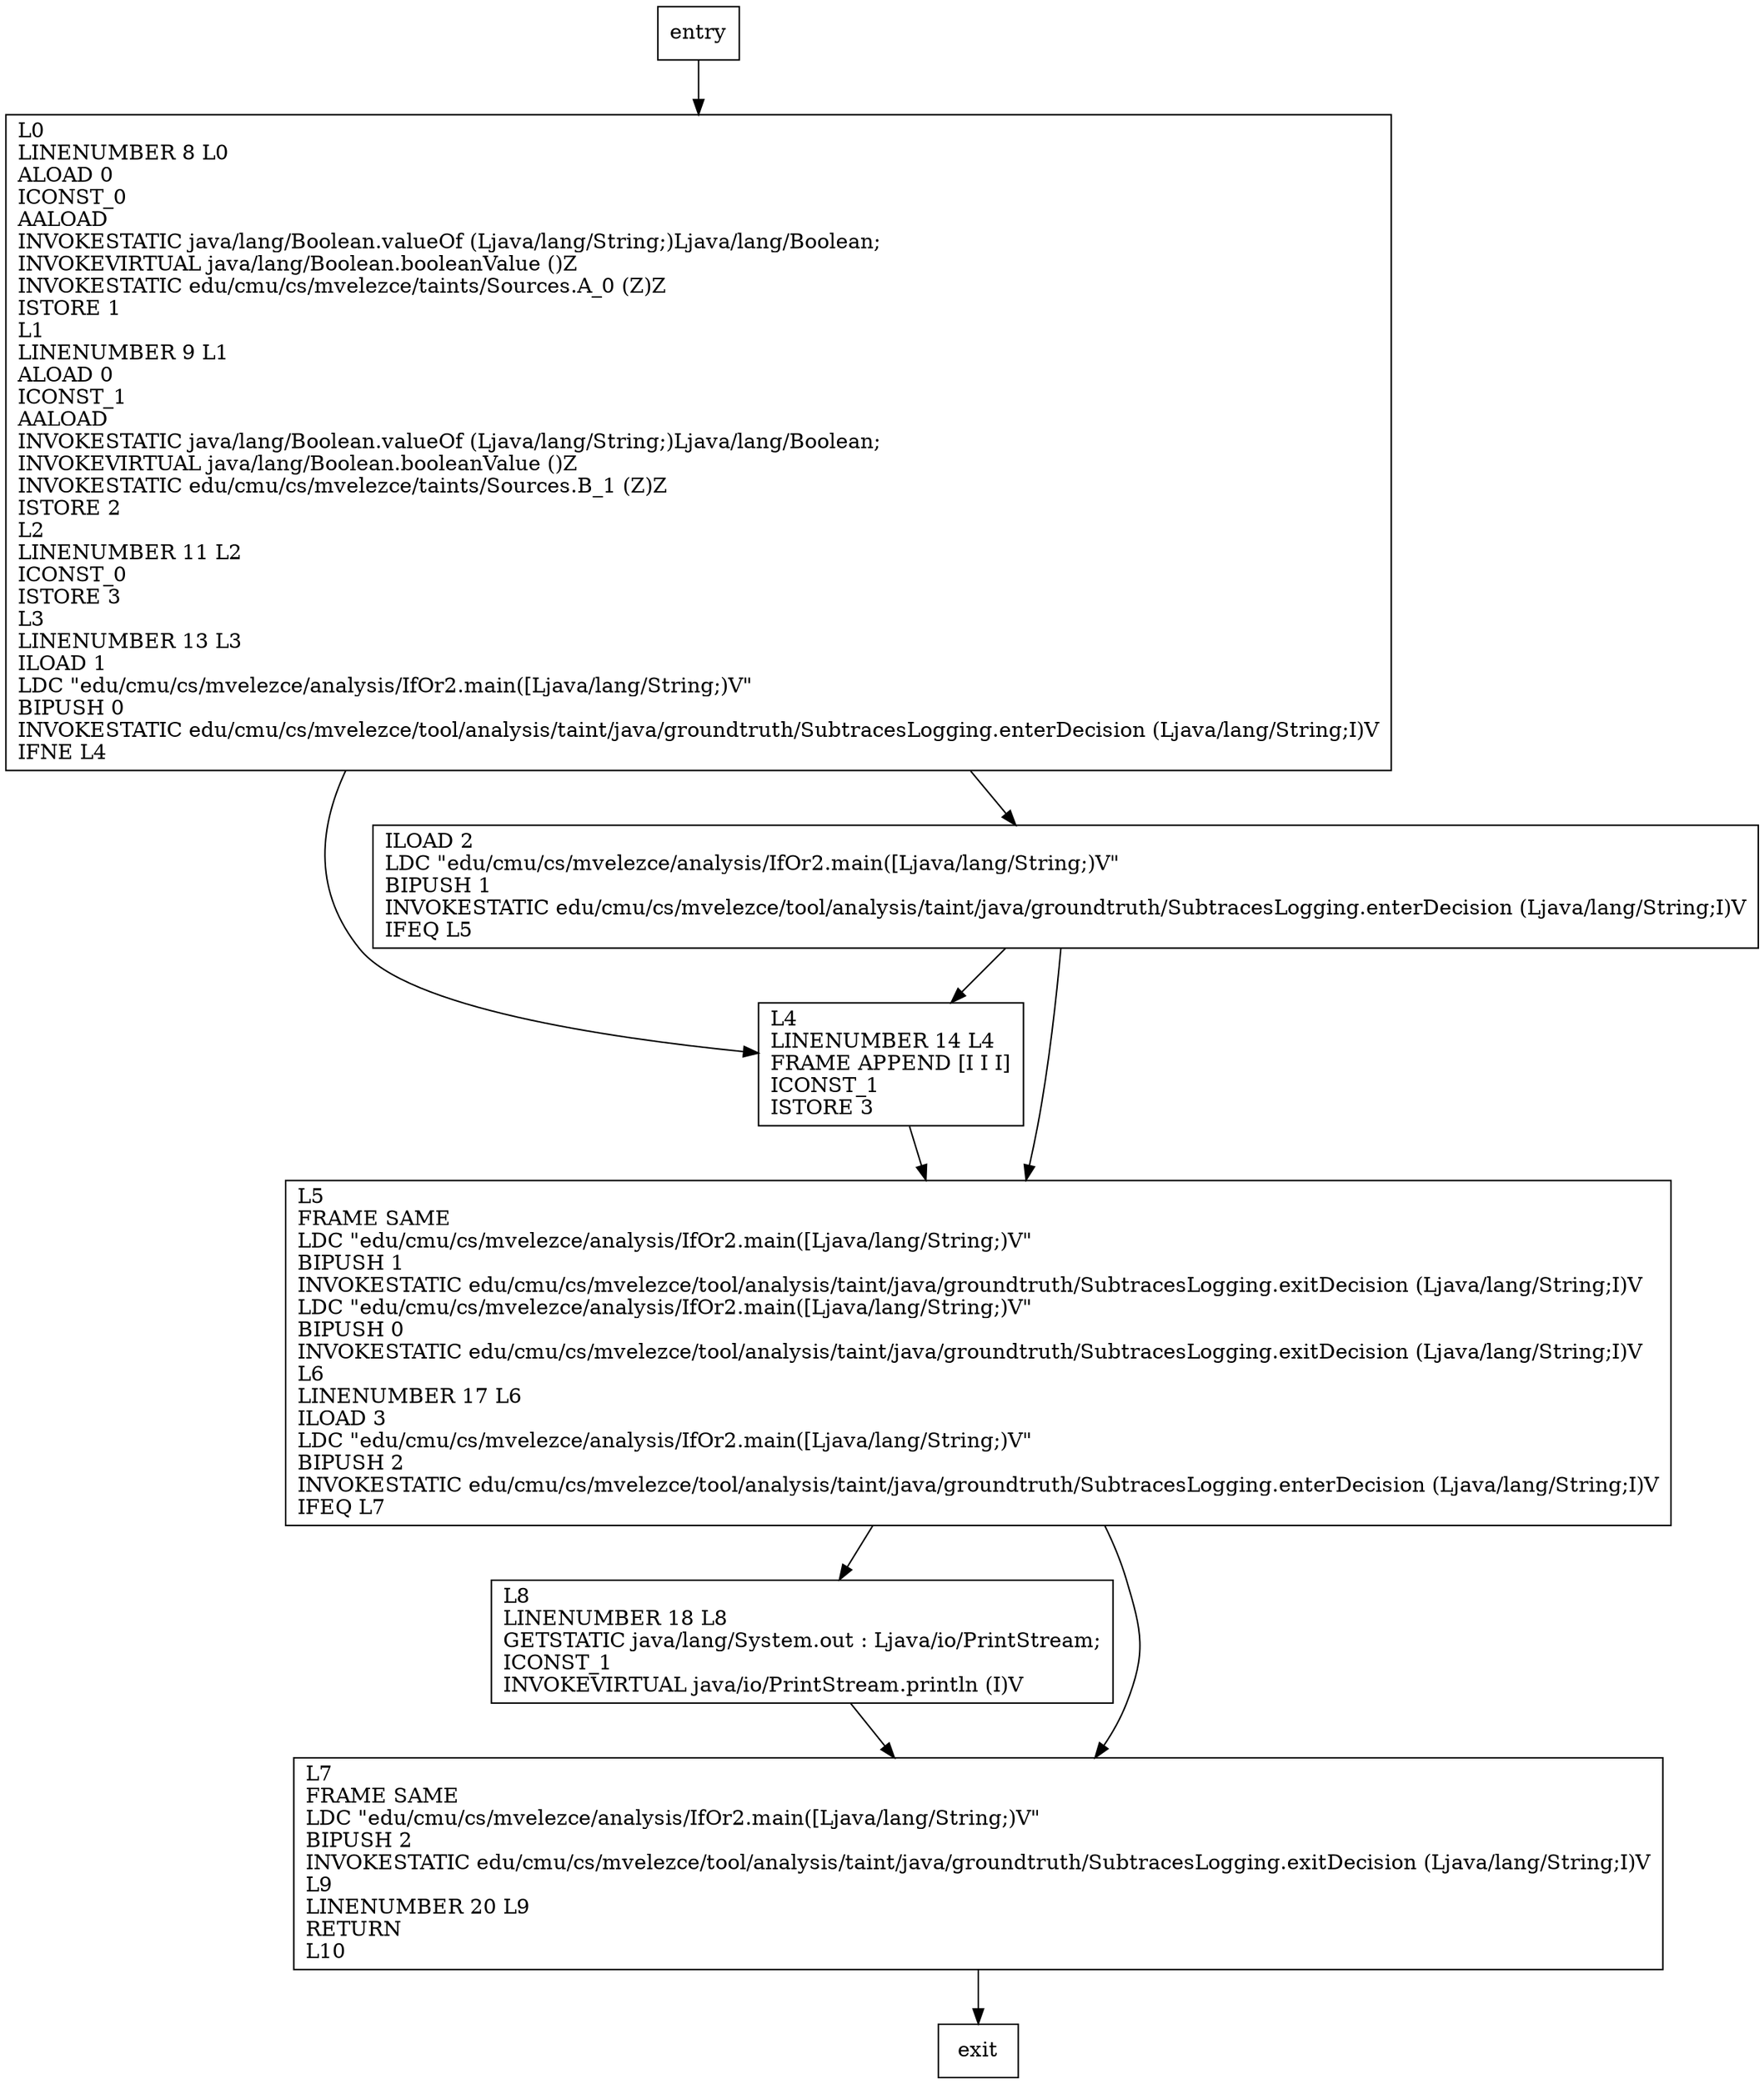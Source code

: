 digraph main {
node [shape=record];
766089249 [label="L0\lLINENUMBER 8 L0\lALOAD 0\lICONST_0\lAALOAD\lINVOKESTATIC java/lang/Boolean.valueOf (Ljava/lang/String;)Ljava/lang/Boolean;\lINVOKEVIRTUAL java/lang/Boolean.booleanValue ()Z\lINVOKESTATIC edu/cmu/cs/mvelezce/taints/Sources.A_0 (Z)Z\lISTORE 1\lL1\lLINENUMBER 9 L1\lALOAD 0\lICONST_1\lAALOAD\lINVOKESTATIC java/lang/Boolean.valueOf (Ljava/lang/String;)Ljava/lang/Boolean;\lINVOKEVIRTUAL java/lang/Boolean.booleanValue ()Z\lINVOKESTATIC edu/cmu/cs/mvelezce/taints/Sources.B_1 (Z)Z\lISTORE 2\lL2\lLINENUMBER 11 L2\lICONST_0\lISTORE 3\lL3\lLINENUMBER 13 L3\lILOAD 1\lLDC \"edu/cmu/cs/mvelezce/analysis/IfOr2.main([Ljava/lang/String;)V\"\lBIPUSH 0\lINVOKESTATIC edu/cmu/cs/mvelezce/tool/analysis/taint/java/groundtruth/SubtracesLogging.enterDecision (Ljava/lang/String;I)V\lIFNE L4\l"];
457714879 [label="ILOAD 2\lLDC \"edu/cmu/cs/mvelezce/analysis/IfOr2.main([Ljava/lang/String;)V\"\lBIPUSH 1\lINVOKESTATIC edu/cmu/cs/mvelezce/tool/analysis/taint/java/groundtruth/SubtracesLogging.enterDecision (Ljava/lang/String;I)V\lIFEQ L5\l"];
118887511 [label="L8\lLINENUMBER 18 L8\lGETSTATIC java/lang/System.out : Ljava/io/PrintStream;\lICONST_1\lINVOKEVIRTUAL java/io/PrintStream.println (I)V\l"];
955153053 [label="L7\lFRAME SAME\lLDC \"edu/cmu/cs/mvelezce/analysis/IfOr2.main([Ljava/lang/String;)V\"\lBIPUSH 2\lINVOKESTATIC edu/cmu/cs/mvelezce/tool/analysis/taint/java/groundtruth/SubtracesLogging.exitDecision (Ljava/lang/String;I)V\lL9\lLINENUMBER 20 L9\lRETURN\lL10\l"];
1657512321 [label="L4\lLINENUMBER 14 L4\lFRAME APPEND [I I I]\lICONST_1\lISTORE 3\l"];
1713365029 [label="L5\lFRAME SAME\lLDC \"edu/cmu/cs/mvelezce/analysis/IfOr2.main([Ljava/lang/String;)V\"\lBIPUSH 1\lINVOKESTATIC edu/cmu/cs/mvelezce/tool/analysis/taint/java/groundtruth/SubtracesLogging.exitDecision (Ljava/lang/String;I)V\lLDC \"edu/cmu/cs/mvelezce/analysis/IfOr2.main([Ljava/lang/String;)V\"\lBIPUSH 0\lINVOKESTATIC edu/cmu/cs/mvelezce/tool/analysis/taint/java/groundtruth/SubtracesLogging.exitDecision (Ljava/lang/String;I)V\lL6\lLINENUMBER 17 L6\lILOAD 3\lLDC \"edu/cmu/cs/mvelezce/analysis/IfOr2.main([Ljava/lang/String;)V\"\lBIPUSH 2\lINVOKESTATIC edu/cmu/cs/mvelezce/tool/analysis/taint/java/groundtruth/SubtracesLogging.enterDecision (Ljava/lang/String;I)V\lIFEQ L7\l"];
entry;
exit;
entry -> 766089249;
766089249 -> 457714879;
766089249 -> 1657512321;
457714879 -> 1657512321;
457714879 -> 1713365029;
118887511 -> 955153053;
955153053 -> exit;
1657512321 -> 1713365029;
1713365029 -> 118887511;
1713365029 -> 955153053;
}
